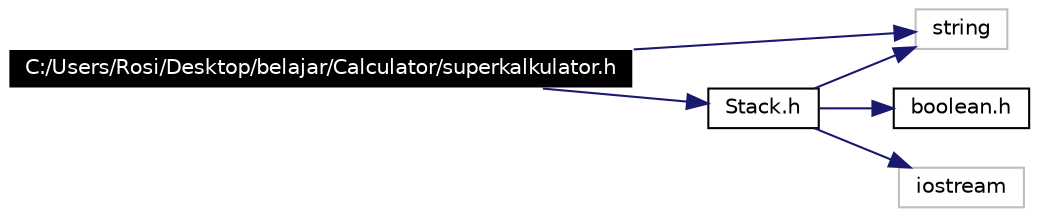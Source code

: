 digraph G
{
  bgcolor="transparent";
  edge [fontname="Helvetica",fontsize=10,labelfontname="Helvetica",labelfontsize=10];
  node [fontname="Helvetica",fontsize=10,shape=record];
  rankdir=LR;
  Node1 [label="C:/Users/Rosi/Desktop/belajar/Calculator/superkalkulator.h",height=0.2,width=0.4,color="white", fillcolor="black", style="filled" fontcolor="white"];
  Node1 -> Node2 [color="midnightblue",fontsize=10,style="solid"];
  Node2 [label="string",height=0.2,width=0.4,color="grey75"];
  Node1 -> Node3 [color="midnightblue",fontsize=10,style="solid"];
  Node3 [label="Stack.h",height=0.2,width=0.4,color="black",URL="$_stack_8h-source.html"];
  Node3 -> Node4 [color="midnightblue",fontsize=10,style="solid"];
  Node4 [label="boolean.h",height=0.2,width=0.4,color="black",URL="$boolean_8h-source.html"];
  Node3 -> Node5 [color="midnightblue",fontsize=10,style="solid"];
  Node5 [label="iostream",height=0.2,width=0.4,color="grey75"];
  Node3 -> Node2 [color="midnightblue",fontsize=10,style="solid"];
}
